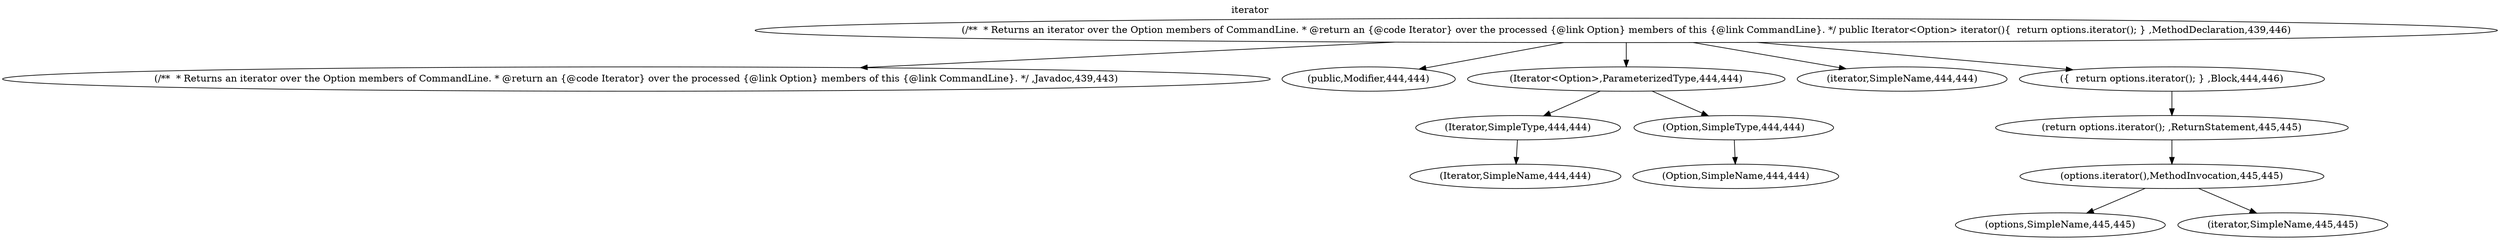 digraph "DirectedGraph" {
graph [label = "iterator", labelloc=t, concentrate = true];
"1898325501" [ label="(/**  * Returns an iterator over the Option members of CommandLine. * @return an {@code Iterator} over the processed {@link Option} members of this {@link CommandLine}. */ public Iterator<Option> iterator(){  return options.iterator(); } ,MethodDeclaration,439,446)" type=31 startLineNumber=439 endLineNumber=446 ]
"2075809815" [ label="(/**  * Returns an iterator over the Option members of CommandLine. * @return an {@code Iterator} over the processed {@link Option} members of this {@link CommandLine}. */ ,Javadoc,439,443)" type=29 startLineNumber=439 endLineNumber=443 ]
"1949298838" [ label="(public,Modifier,444,444)" type=83 startLineNumber=444 endLineNumber=444 ]
"1967355409" [ label="(Iterator<Option>,ParameterizedType,444,444)" type=74 startLineNumber=444 endLineNumber=444 ]
"889891977" [ label="(Iterator,SimpleType,444,444)" type=43 startLineNumber=444 endLineNumber=444 ]
"475603167" [ label="(Iterator,SimpleName,444,444)" type=42 startLineNumber=444 endLineNumber=444 ]
"402249858" [ label="(Option,SimpleType,444,444)" type=43 startLineNumber=444 endLineNumber=444 ]
"2045036434" [ label="(Option,SimpleName,444,444)" type=42 startLineNumber=444 endLineNumber=444 ]
"426394307" [ label="(iterator,SimpleName,444,444)" type=42 startLineNumber=444 endLineNumber=444 ]
"1281414889" [ label="({  return options.iterator(); } ,Block,444,446)" type=8 startLineNumber=444 endLineNumber=446 ]
"352598575" [ label="(return options.iterator(); ,ReturnStatement,445,445)" type=41 startLineNumber=445 endLineNumber=445 ]
"1250142026" [ label="(options.iterator(),MethodInvocation,445,445)" type=32 startLineNumber=445 endLineNumber=445 ]
"20224131" [ label="(options,SimpleName,445,445)" type=42 startLineNumber=445 endLineNumber=445 ]
"1261031890" [ label="(iterator,SimpleName,445,445)" type=42 startLineNumber=445 endLineNumber=445 ]
"1898325501" -> "2075809815"
"1898325501" -> "1949298838"
"1898325501" -> "1967355409"
"1967355409" -> "889891977"
"889891977" -> "475603167"
"1967355409" -> "402249858"
"402249858" -> "2045036434"
"1898325501" -> "426394307"
"1898325501" -> "1281414889"
"1281414889" -> "352598575"
"352598575" -> "1250142026"
"1250142026" -> "20224131"
"1250142026" -> "1261031890"
}
